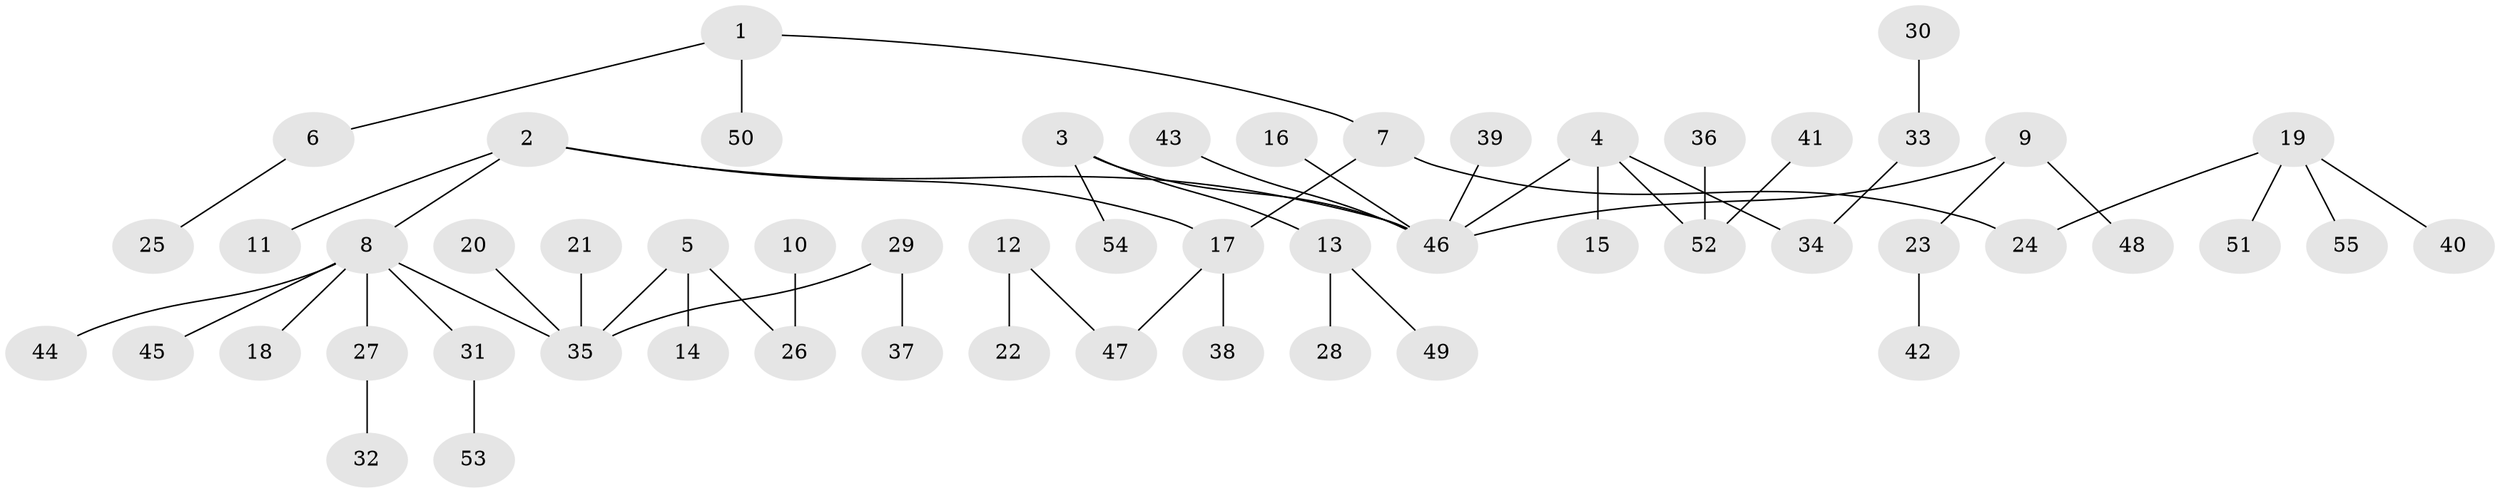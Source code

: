 // original degree distribution, {5: 0.01818181818181818, 3: 0.13636363636363635, 4: 0.06363636363636363, 8: 0.01818181818181818, 2: 0.2636363636363636, 7: 0.00909090909090909, 1: 0.4909090909090909}
// Generated by graph-tools (version 1.1) at 2025/02/03/09/25 03:02:18]
// undirected, 55 vertices, 54 edges
graph export_dot {
graph [start="1"]
  node [color=gray90,style=filled];
  1;
  2;
  3;
  4;
  5;
  6;
  7;
  8;
  9;
  10;
  11;
  12;
  13;
  14;
  15;
  16;
  17;
  18;
  19;
  20;
  21;
  22;
  23;
  24;
  25;
  26;
  27;
  28;
  29;
  30;
  31;
  32;
  33;
  34;
  35;
  36;
  37;
  38;
  39;
  40;
  41;
  42;
  43;
  44;
  45;
  46;
  47;
  48;
  49;
  50;
  51;
  52;
  53;
  54;
  55;
  1 -- 6 [weight=1.0];
  1 -- 7 [weight=1.0];
  1 -- 50 [weight=1.0];
  2 -- 8 [weight=1.0];
  2 -- 11 [weight=1.0];
  2 -- 17 [weight=1.0];
  2 -- 46 [weight=1.0];
  3 -- 13 [weight=1.0];
  3 -- 46 [weight=1.0];
  3 -- 54 [weight=1.0];
  4 -- 15 [weight=1.0];
  4 -- 34 [weight=1.0];
  4 -- 46 [weight=1.0];
  4 -- 52 [weight=1.0];
  5 -- 14 [weight=1.0];
  5 -- 26 [weight=1.0];
  5 -- 35 [weight=1.0];
  6 -- 25 [weight=1.0];
  7 -- 17 [weight=1.0];
  7 -- 24 [weight=1.0];
  8 -- 18 [weight=1.0];
  8 -- 27 [weight=1.0];
  8 -- 31 [weight=1.0];
  8 -- 35 [weight=1.0];
  8 -- 44 [weight=1.0];
  8 -- 45 [weight=1.0];
  9 -- 23 [weight=1.0];
  9 -- 46 [weight=1.0];
  9 -- 48 [weight=1.0];
  10 -- 26 [weight=1.0];
  12 -- 22 [weight=1.0];
  12 -- 47 [weight=1.0];
  13 -- 28 [weight=1.0];
  13 -- 49 [weight=1.0];
  16 -- 46 [weight=1.0];
  17 -- 38 [weight=1.0];
  17 -- 47 [weight=1.0];
  19 -- 24 [weight=1.0];
  19 -- 40 [weight=1.0];
  19 -- 51 [weight=1.0];
  19 -- 55 [weight=1.0];
  20 -- 35 [weight=1.0];
  21 -- 35 [weight=1.0];
  23 -- 42 [weight=1.0];
  27 -- 32 [weight=1.0];
  29 -- 35 [weight=1.0];
  29 -- 37 [weight=1.0];
  30 -- 33 [weight=1.0];
  31 -- 53 [weight=1.0];
  33 -- 34 [weight=1.0];
  36 -- 52 [weight=1.0];
  39 -- 46 [weight=1.0];
  41 -- 52 [weight=1.0];
  43 -- 46 [weight=1.0];
}
